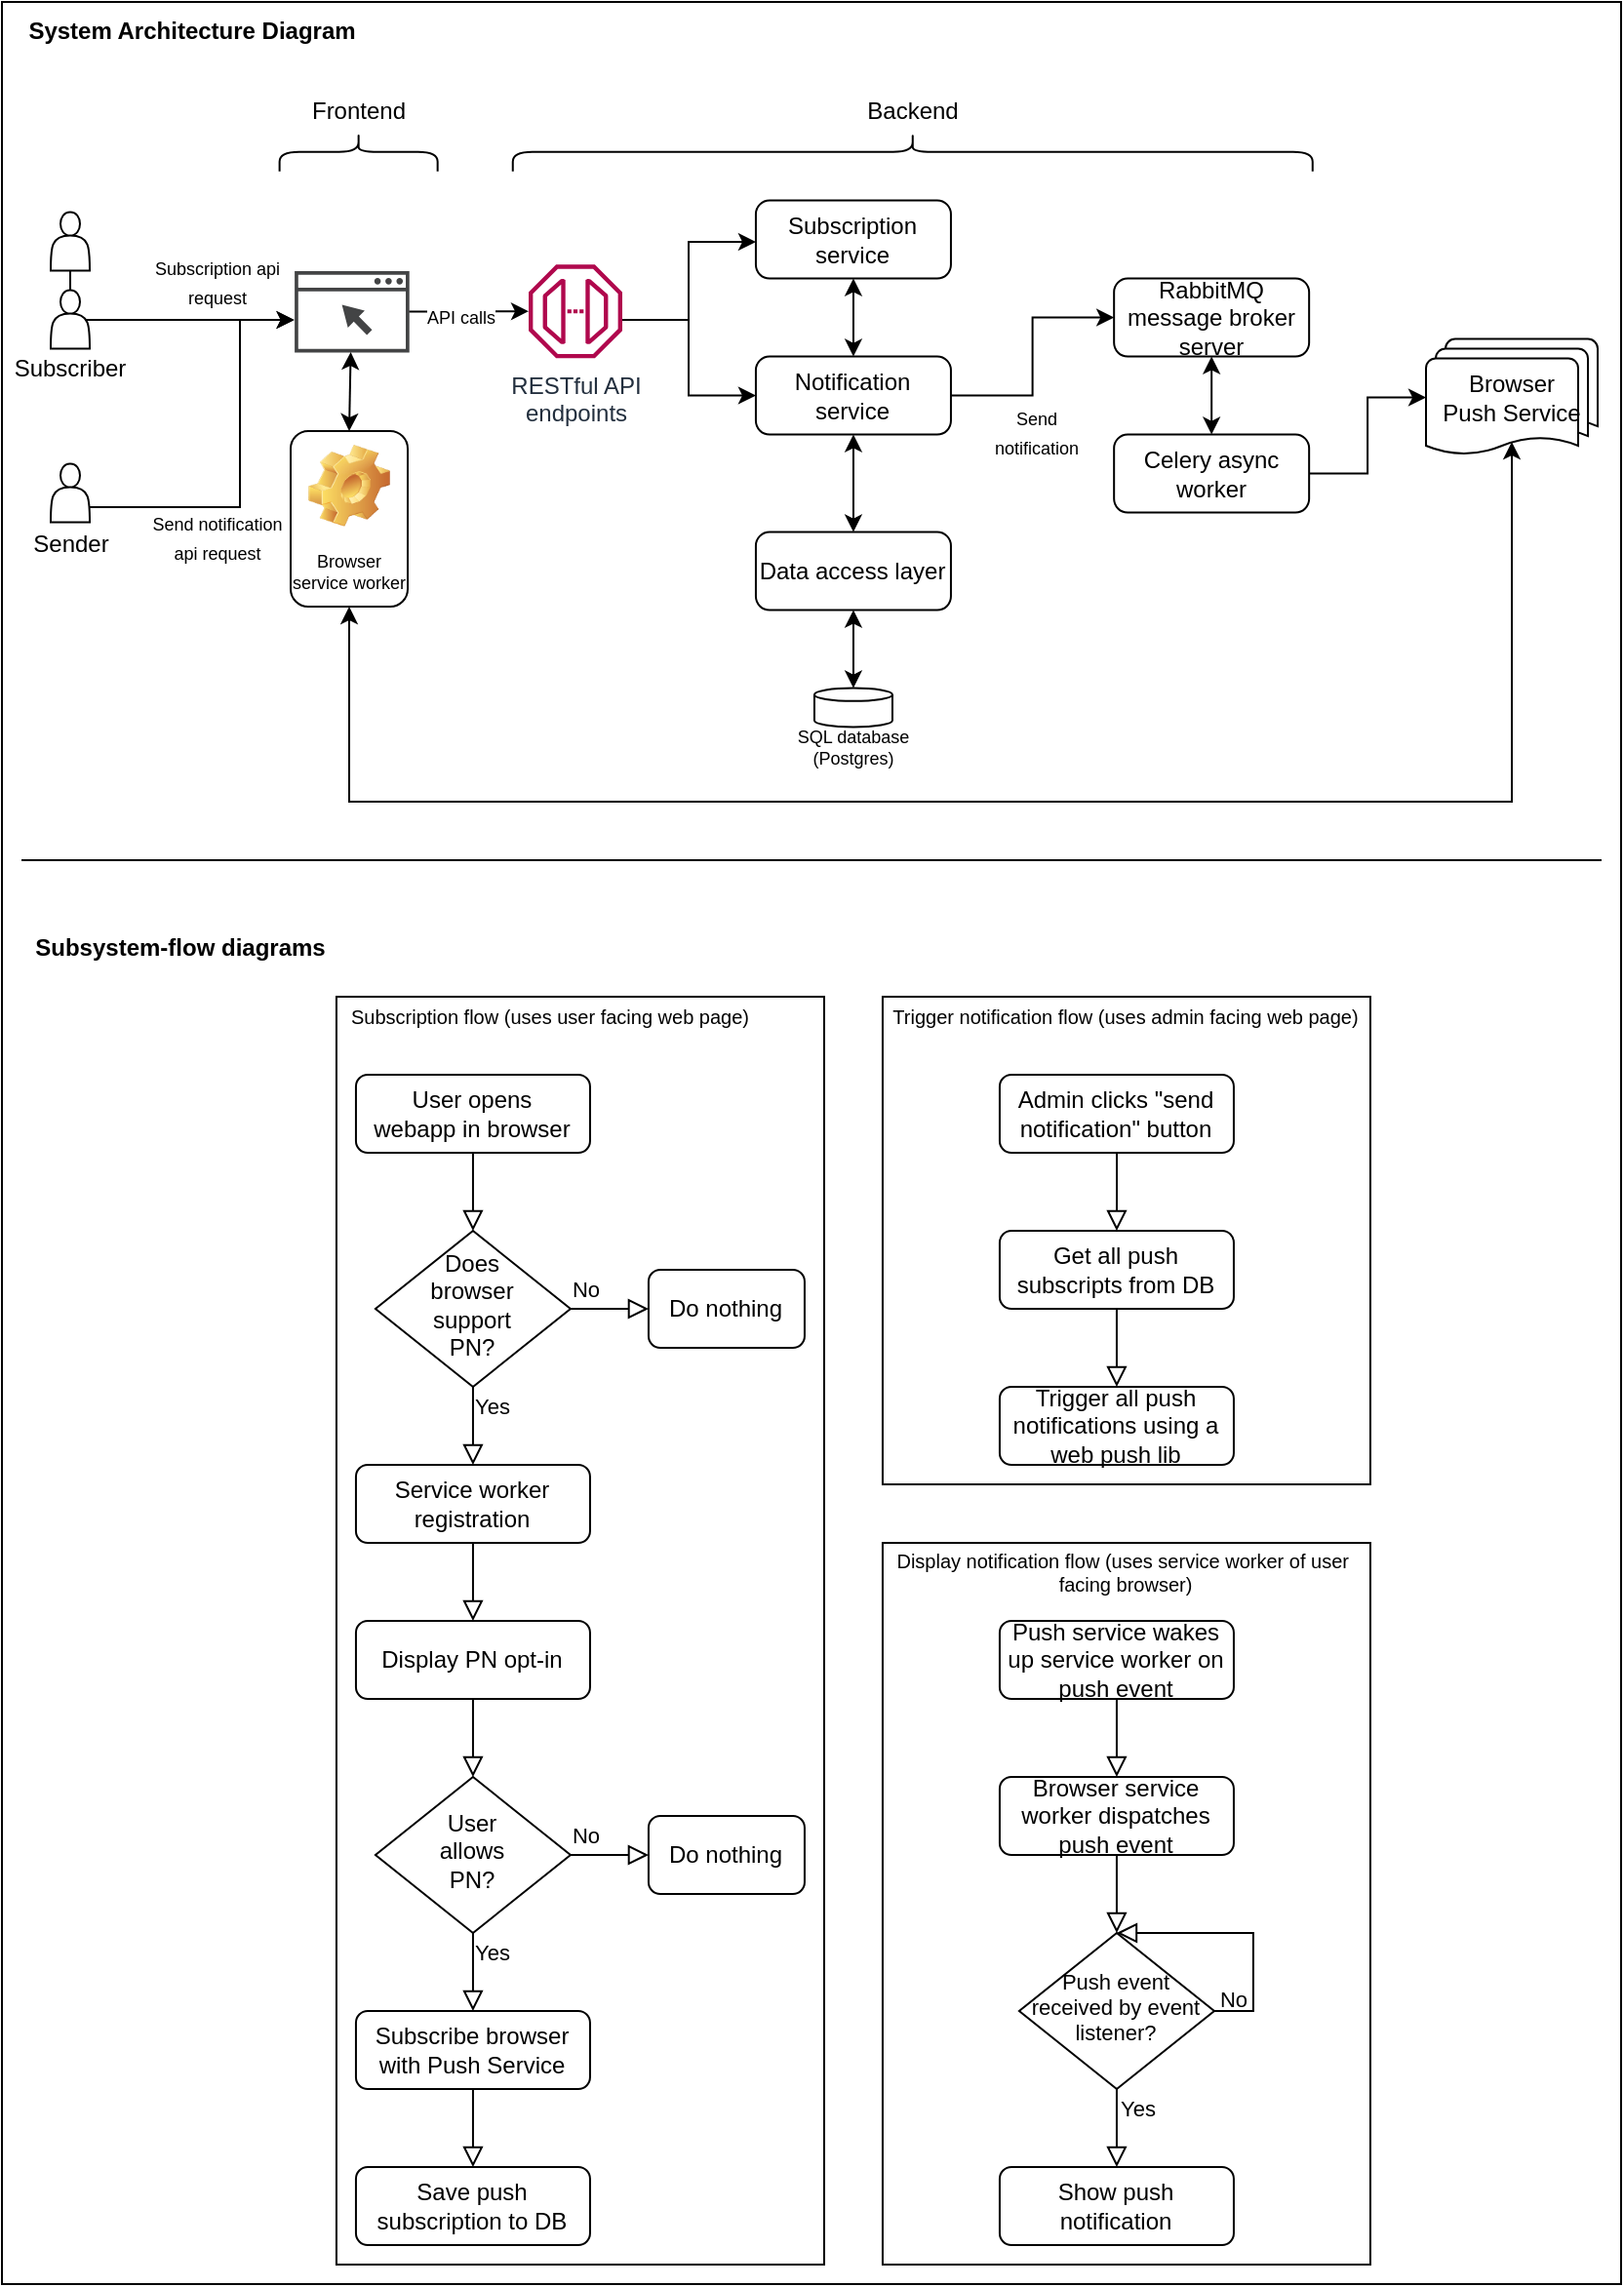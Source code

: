 <mxfile version="20.8.20" type="github">
  <diagram name="Page-1" id="N5b7pEtT-ewYYMIJ2sSQ">
    <mxGraphModel dx="3115" dy="974" grid="1" gridSize="10" guides="1" tooltips="1" connect="1" arrows="1" fold="1" page="1" pageScale="1" pageWidth="827" pageHeight="1169" math="0" shadow="0">
      <root>
        <mxCell id="0" />
        <mxCell id="1" parent="0" />
        <mxCell id="ToKSnlBWmdoKMt5lx9_--152" value="" style="rounded=0;whiteSpace=wrap;html=1;strokeColor=default;strokeWidth=1;fontSize=12;" vertex="1" parent="1">
          <mxGeometry x="-830" width="830" height="1170" as="geometry" />
        </mxCell>
        <mxCell id="ToKSnlBWmdoKMt5lx9_--4" value="" style="rounded=0;whiteSpace=wrap;html=1;fontSize=10;fillColor=default;" vertex="1" parent="1">
          <mxGeometry x="-658.53" y="510" width="250" height="650" as="geometry" />
        </mxCell>
        <mxCell id="ToKSnlBWmdoKMt5lx9_--5" value="" style="rounded=0;html=1;jettySize=auto;orthogonalLoop=1;fontSize=11;endArrow=block;endFill=0;endSize=8;strokeWidth=1;shadow=0;labelBackgroundColor=none;edgeStyle=orthogonalEdgeStyle;" edge="1" parent="1" source="ToKSnlBWmdoKMt5lx9_--6" target="ToKSnlBWmdoKMt5lx9_--9">
          <mxGeometry relative="1" as="geometry" />
        </mxCell>
        <mxCell id="ToKSnlBWmdoKMt5lx9_--6" value="User opens&lt;br&gt;webapp in browser" style="rounded=1;whiteSpace=wrap;html=1;fontSize=12;glass=0;strokeWidth=1;shadow=0;" vertex="1" parent="1">
          <mxGeometry x="-648.53" y="550" width="120" height="40" as="geometry" />
        </mxCell>
        <mxCell id="ToKSnlBWmdoKMt5lx9_--7" value="Yes" style="rounded=0;html=1;jettySize=auto;orthogonalLoop=1;fontSize=11;endArrow=block;endFill=0;endSize=8;strokeWidth=1;shadow=0;labelBackgroundColor=none;edgeStyle=orthogonalEdgeStyle;entryX=0.5;entryY=0;entryDx=0;entryDy=0;" edge="1" parent="1" source="ToKSnlBWmdoKMt5lx9_--9" target="ToKSnlBWmdoKMt5lx9_--18">
          <mxGeometry x="-0.5" y="10" relative="1" as="geometry">
            <mxPoint as="offset" />
            <mxPoint x="-608.53" y="750" as="targetPoint" />
          </mxGeometry>
        </mxCell>
        <mxCell id="ToKSnlBWmdoKMt5lx9_--8" value="No" style="edgeStyle=orthogonalEdgeStyle;rounded=0;html=1;jettySize=auto;orthogonalLoop=1;fontSize=11;endArrow=block;endFill=0;endSize=8;strokeWidth=1;shadow=0;labelBackgroundColor=none;" edge="1" parent="1" source="ToKSnlBWmdoKMt5lx9_--9" target="ToKSnlBWmdoKMt5lx9_--10">
          <mxGeometry x="-0.6" y="10" relative="1" as="geometry">
            <mxPoint as="offset" />
          </mxGeometry>
        </mxCell>
        <mxCell id="ToKSnlBWmdoKMt5lx9_--9" value="Does&lt;br&gt;browser&lt;br&gt;support&lt;br&gt;&lt;div style=&quot;&quot;&gt;&lt;span style=&quot;background-color: initial;&quot;&gt;PN?&lt;/span&gt;&lt;/div&gt;" style="rhombus;whiteSpace=wrap;html=1;shadow=0;fontFamily=Helvetica;fontSize=12;align=center;strokeWidth=1;spacing=6;spacingTop=-4;" vertex="1" parent="1">
          <mxGeometry x="-638.53" y="630" width="100" height="80" as="geometry" />
        </mxCell>
        <mxCell id="ToKSnlBWmdoKMt5lx9_--10" value="Do nothing" style="rounded=1;whiteSpace=wrap;html=1;fontSize=12;glass=0;strokeWidth=1;shadow=0;" vertex="1" parent="1">
          <mxGeometry x="-498.53" y="650" width="80" height="40" as="geometry" />
        </mxCell>
        <mxCell id="ToKSnlBWmdoKMt5lx9_--11" value="Yes" style="rounded=0;html=1;jettySize=auto;orthogonalLoop=1;fontSize=11;endArrow=block;endFill=0;endSize=8;strokeWidth=1;shadow=0;labelBackgroundColor=none;edgeStyle=orthogonalEdgeStyle;" edge="1" parent="1" source="ToKSnlBWmdoKMt5lx9_--13" target="ToKSnlBWmdoKMt5lx9_--14">
          <mxGeometry x="-0.5" y="10" relative="1" as="geometry">
            <mxPoint as="offset" />
          </mxGeometry>
        </mxCell>
        <mxCell id="ToKSnlBWmdoKMt5lx9_--12" value="No" style="edgeStyle=orthogonalEdgeStyle;rounded=0;html=1;jettySize=auto;orthogonalLoop=1;fontSize=11;endArrow=block;endFill=0;endSize=8;strokeWidth=1;shadow=0;labelBackgroundColor=none;" edge="1" parent="1" source="ToKSnlBWmdoKMt5lx9_--13">
          <mxGeometry x="-0.6" y="10" relative="1" as="geometry">
            <mxPoint as="offset" />
            <mxPoint x="-498.53" y="950" as="targetPoint" />
          </mxGeometry>
        </mxCell>
        <mxCell id="ToKSnlBWmdoKMt5lx9_--13" value="User&lt;br&gt;allows&lt;br&gt;PN?" style="rhombus;whiteSpace=wrap;html=1;shadow=0;fontFamily=Helvetica;fontSize=12;align=center;strokeWidth=1;spacing=6;spacingTop=-4;" vertex="1" parent="1">
          <mxGeometry x="-638.53" y="910" width="100" height="80" as="geometry" />
        </mxCell>
        <mxCell id="ToKSnlBWmdoKMt5lx9_--14" value="Subscribe browser with Push Service" style="rounded=1;whiteSpace=wrap;html=1;fontSize=12;glass=0;strokeWidth=1;shadow=0;" vertex="1" parent="1">
          <mxGeometry x="-648.53" y="1030" width="120" height="40" as="geometry" />
        </mxCell>
        <mxCell id="ToKSnlBWmdoKMt5lx9_--15" value="Do nothing" style="rounded=1;whiteSpace=wrap;html=1;fontSize=12;glass=0;strokeWidth=1;shadow=0;" vertex="1" parent="1">
          <mxGeometry x="-498.53" y="930" width="80" height="40" as="geometry" />
        </mxCell>
        <mxCell id="ToKSnlBWmdoKMt5lx9_--16" value="Display PN opt-in" style="rounded=1;whiteSpace=wrap;html=1;fontSize=12;glass=0;strokeWidth=1;shadow=0;" vertex="1" parent="1">
          <mxGeometry x="-648.53" y="830" width="120" height="40" as="geometry" />
        </mxCell>
        <mxCell id="ToKSnlBWmdoKMt5lx9_--17" value="" style="rounded=0;html=1;jettySize=auto;orthogonalLoop=1;fontSize=11;endArrow=block;endFill=0;endSize=8;strokeWidth=1;shadow=0;labelBackgroundColor=none;edgeStyle=orthogonalEdgeStyle;exitX=0.5;exitY=1;exitDx=0;exitDy=0;entryX=0.5;entryY=0;entryDx=0;entryDy=0;" edge="1" parent="1" source="ToKSnlBWmdoKMt5lx9_--16" target="ToKSnlBWmdoKMt5lx9_--13">
          <mxGeometry relative="1" as="geometry">
            <mxPoint x="-508.53" y="910" as="sourcePoint" />
            <mxPoint x="-508.53" y="960" as="targetPoint" />
          </mxGeometry>
        </mxCell>
        <mxCell id="ToKSnlBWmdoKMt5lx9_--18" value="Service worker registration" style="rounded=1;whiteSpace=wrap;html=1;fontSize=12;glass=0;strokeWidth=1;shadow=0;" vertex="1" parent="1">
          <mxGeometry x="-648.53" y="750" width="120" height="40" as="geometry" />
        </mxCell>
        <mxCell id="ToKSnlBWmdoKMt5lx9_--19" value="" style="rounded=0;html=1;jettySize=auto;orthogonalLoop=1;fontSize=11;endArrow=block;endFill=0;endSize=8;strokeWidth=1;shadow=0;labelBackgroundColor=none;edgeStyle=orthogonalEdgeStyle;exitX=0.5;exitY=1;exitDx=0;exitDy=0;entryX=0.5;entryY=0;entryDx=0;entryDy=0;" edge="1" parent="1" source="ToKSnlBWmdoKMt5lx9_--18" target="ToKSnlBWmdoKMt5lx9_--16">
          <mxGeometry relative="1" as="geometry">
            <mxPoint x="-499.1" y="790" as="sourcePoint" />
            <mxPoint x="-499.1" y="830" as="targetPoint" />
          </mxGeometry>
        </mxCell>
        <mxCell id="ToKSnlBWmdoKMt5lx9_--20" value="Save push subscription to DB" style="rounded=1;whiteSpace=wrap;html=1;fontSize=12;glass=0;strokeWidth=1;shadow=0;" vertex="1" parent="1">
          <mxGeometry x="-648.53" y="1110" width="120" height="40" as="geometry" />
        </mxCell>
        <mxCell id="ToKSnlBWmdoKMt5lx9_--21" value="" style="rounded=0;html=1;jettySize=auto;orthogonalLoop=1;fontSize=11;endArrow=block;endFill=0;endSize=8;strokeWidth=1;shadow=0;labelBackgroundColor=none;edgeStyle=orthogonalEdgeStyle;exitX=0.5;exitY=1;exitDx=0;exitDy=0;entryX=0.5;entryY=0;entryDx=0;entryDy=0;" edge="1" parent="1" source="ToKSnlBWmdoKMt5lx9_--14" target="ToKSnlBWmdoKMt5lx9_--20">
          <mxGeometry relative="1" as="geometry">
            <mxPoint x="-498.53" y="1080" as="sourcePoint" />
            <mxPoint x="-498.53" y="1120" as="targetPoint" />
          </mxGeometry>
        </mxCell>
        <mxCell id="ToKSnlBWmdoKMt5lx9_--24" value="Subscription flow (uses user facing web page)" style="text;html=1;strokeColor=none;fillColor=none;align=center;verticalAlign=middle;whiteSpace=wrap;rounded=0;fontSize=10;" vertex="1" parent="1">
          <mxGeometry x="-658.53" y="510" width="220" height="20" as="geometry" />
        </mxCell>
        <mxCell id="ToKSnlBWmdoKMt5lx9_--25" value="" style="rounded=0;whiteSpace=wrap;html=1;fontSize=10;fillColor=default;" vertex="1" parent="1">
          <mxGeometry x="-378.53" y="510" width="250" height="250" as="geometry" />
        </mxCell>
        <mxCell id="ToKSnlBWmdoKMt5lx9_--26" value="" style="rounded=0;html=1;jettySize=auto;orthogonalLoop=1;fontSize=11;endArrow=block;endFill=0;endSize=8;strokeWidth=1;shadow=0;labelBackgroundColor=none;edgeStyle=orthogonalEdgeStyle;" edge="1" parent="1" source="ToKSnlBWmdoKMt5lx9_--27">
          <mxGeometry relative="1" as="geometry">
            <mxPoint x="-258.53" y="630" as="targetPoint" />
          </mxGeometry>
        </mxCell>
        <mxCell id="ToKSnlBWmdoKMt5lx9_--27" value="Admin clicks &quot;send notification&quot; button" style="rounded=1;whiteSpace=wrap;html=1;fontSize=12;glass=0;strokeWidth=1;shadow=0;" vertex="1" parent="1">
          <mxGeometry x="-318.53" y="550" width="120" height="40" as="geometry" />
        </mxCell>
        <mxCell id="ToKSnlBWmdoKMt5lx9_--28" value="Get all push subscripts from DB" style="rounded=1;whiteSpace=wrap;html=1;fontSize=12;glass=0;strokeWidth=1;shadow=0;" vertex="1" parent="1">
          <mxGeometry x="-318.53" y="630" width="120" height="40" as="geometry" />
        </mxCell>
        <mxCell id="ToKSnlBWmdoKMt5lx9_--29" value="Trigger all push notifications using a web push lib" style="rounded=1;whiteSpace=wrap;html=1;fontSize=12;glass=0;strokeWidth=1;shadow=0;" vertex="1" parent="1">
          <mxGeometry x="-318.53" y="710" width="120" height="40" as="geometry" />
        </mxCell>
        <mxCell id="ToKSnlBWmdoKMt5lx9_--30" value="Trigger notification flow (uses admin facing web page)" style="text;html=1;strokeColor=none;fillColor=none;align=center;verticalAlign=middle;whiteSpace=wrap;rounded=0;fontSize=10;" vertex="1" parent="1">
          <mxGeometry x="-378.53" y="510" width="250" height="20" as="geometry" />
        </mxCell>
        <mxCell id="ToKSnlBWmdoKMt5lx9_--32" value="" style="rounded=0;html=1;jettySize=auto;orthogonalLoop=1;fontSize=11;endArrow=block;endFill=0;endSize=8;strokeWidth=1;shadow=0;labelBackgroundColor=none;edgeStyle=orthogonalEdgeStyle;exitX=0.5;exitY=1;exitDx=0;exitDy=0;entryX=0.5;entryY=0;entryDx=0;entryDy=0;" edge="1" parent="1" source="ToKSnlBWmdoKMt5lx9_--28" target="ToKSnlBWmdoKMt5lx9_--29">
          <mxGeometry relative="1" as="geometry">
            <mxPoint x="-178.53" y="670" as="sourcePoint" />
            <mxPoint x="-178.53" y="710" as="targetPoint" />
          </mxGeometry>
        </mxCell>
        <mxCell id="ToKSnlBWmdoKMt5lx9_--33" value="" style="rounded=0;whiteSpace=wrap;html=1;fontSize=10;fillColor=default;" vertex="1" parent="1">
          <mxGeometry x="-378.53" y="790" width="250" height="370" as="geometry" />
        </mxCell>
        <mxCell id="ToKSnlBWmdoKMt5lx9_--34" value="" style="rounded=0;html=1;jettySize=auto;orthogonalLoop=1;fontSize=11;endArrow=block;endFill=0;endSize=8;strokeWidth=1;shadow=0;labelBackgroundColor=none;edgeStyle=orthogonalEdgeStyle;entryX=0.5;entryY=0;entryDx=0;entryDy=0;" edge="1" parent="1" source="ToKSnlBWmdoKMt5lx9_--35" target="ToKSnlBWmdoKMt5lx9_--40">
          <mxGeometry relative="1" as="geometry">
            <mxPoint x="-258.53" y="990" as="targetPoint" />
          </mxGeometry>
        </mxCell>
        <mxCell id="ToKSnlBWmdoKMt5lx9_--35" value="Browser service worker dispatches push event" style="rounded=1;whiteSpace=wrap;html=1;fontSize=12;glass=0;strokeWidth=1;shadow=0;" vertex="1" parent="1">
          <mxGeometry x="-318.53" y="910" width="120" height="40" as="geometry" />
        </mxCell>
        <mxCell id="ToKSnlBWmdoKMt5lx9_--36" value="Show push notification" style="rounded=1;whiteSpace=wrap;html=1;fontSize=12;glass=0;strokeWidth=1;shadow=0;" vertex="1" parent="1">
          <mxGeometry x="-318.53" y="1110" width="120" height="40" as="geometry" />
        </mxCell>
        <mxCell id="ToKSnlBWmdoKMt5lx9_--37" value="Display notification flow (uses service worker of user&amp;nbsp; facing browser)" style="text;html=1;strokeColor=none;fillColor=none;align=center;verticalAlign=middle;whiteSpace=wrap;rounded=0;fontSize=10;" vertex="1" parent="1">
          <mxGeometry x="-378.53" y="790" width="250" height="30" as="geometry" />
        </mxCell>
        <mxCell id="ToKSnlBWmdoKMt5lx9_--38" value="" style="rounded=0;html=1;jettySize=auto;orthogonalLoop=1;fontSize=11;endArrow=block;endFill=0;endSize=8;strokeWidth=1;shadow=0;labelBackgroundColor=none;edgeStyle=orthogonalEdgeStyle;exitX=0.5;exitY=1;exitDx=0;exitDy=0;entryX=0.5;entryY=0;entryDx=0;entryDy=0;" edge="1" parent="1" source="ToKSnlBWmdoKMt5lx9_--40" target="ToKSnlBWmdoKMt5lx9_--36">
          <mxGeometry relative="1" as="geometry">
            <mxPoint x="-258.53" y="1030" as="sourcePoint" />
            <mxPoint x="-178.53" y="1070" as="targetPoint" />
          </mxGeometry>
        </mxCell>
        <mxCell id="ToKSnlBWmdoKMt5lx9_--39" value="Yes" style="edgeLabel;html=1;align=center;verticalAlign=middle;resizable=0;points=[];fontSize=11;" vertex="1" connectable="0" parent="ToKSnlBWmdoKMt5lx9_--38">
          <mxGeometry x="-0.274" y="1" relative="1" as="geometry">
            <mxPoint x="9" y="-5" as="offset" />
          </mxGeometry>
        </mxCell>
        <mxCell id="ToKSnlBWmdoKMt5lx9_--40" value="Push event received by event listener?" style="rhombus;whiteSpace=wrap;html=1;shadow=0;fontFamily=Helvetica;fontSize=11;align=center;strokeWidth=1;spacing=6;spacingTop=-4;" vertex="1" parent="1">
          <mxGeometry x="-308.53" y="990" width="100" height="80" as="geometry" />
        </mxCell>
        <mxCell id="ToKSnlBWmdoKMt5lx9_--41" value="No" style="edgeStyle=orthogonalEdgeStyle;rounded=0;html=1;jettySize=auto;orthogonalLoop=1;fontSize=11;endArrow=block;endFill=0;endSize=8;strokeWidth=1;shadow=0;labelBackgroundColor=none;exitX=1;exitY=0.5;exitDx=0;exitDy=0;entryX=0.5;entryY=0;entryDx=0;entryDy=0;" edge="1" parent="1" source="ToKSnlBWmdoKMt5lx9_--40" target="ToKSnlBWmdoKMt5lx9_--40">
          <mxGeometry x="-0.6" y="10" relative="1" as="geometry">
            <mxPoint as="offset" />
            <mxPoint x="-208.53" y="1040" as="sourcePoint" />
            <mxPoint x="-168.53" y="1030" as="targetPoint" />
            <Array as="points">
              <mxPoint x="-188.53" y="1030" />
              <mxPoint x="-188.53" y="990" />
            </Array>
          </mxGeometry>
        </mxCell>
        <mxCell id="ToKSnlBWmdoKMt5lx9_--58" value="Push service wakes up service worker on push event" style="rounded=1;whiteSpace=wrap;html=1;fontSize=12;glass=0;strokeWidth=1;shadow=0;" vertex="1" parent="1">
          <mxGeometry x="-318.53" y="830" width="120" height="40" as="geometry" />
        </mxCell>
        <mxCell id="ToKSnlBWmdoKMt5lx9_--59" value="" style="rounded=0;html=1;jettySize=auto;orthogonalLoop=1;fontSize=11;endArrow=block;endFill=0;endSize=8;strokeWidth=1;shadow=0;labelBackgroundColor=none;edgeStyle=orthogonalEdgeStyle;entryX=0.5;entryY=0;entryDx=0;entryDy=0;exitX=0.5;exitY=1;exitDx=0;exitDy=0;" edge="1" parent="1" source="ToKSnlBWmdoKMt5lx9_--58" target="ToKSnlBWmdoKMt5lx9_--35">
          <mxGeometry relative="1" as="geometry">
            <mxPoint x="-178.53" y="910" as="targetPoint" />
            <mxPoint x="-178.53" y="870" as="sourcePoint" />
          </mxGeometry>
        </mxCell>
        <mxCell id="ToKSnlBWmdoKMt5lx9_--92" value="" style="edgeStyle=orthogonalEdgeStyle;rounded=0;orthogonalLoop=1;jettySize=auto;html=1;" edge="1" parent="1" source="ToKSnlBWmdoKMt5lx9_--86" target="ToKSnlBWmdoKMt5lx9_--89">
          <mxGeometry relative="1" as="geometry">
            <mxPoint x="-532" y="81.01" as="targetPoint" />
          </mxGeometry>
        </mxCell>
        <mxCell id="ToKSnlBWmdoKMt5lx9_--146" value="&lt;font style=&quot;font-size: 9px;&quot;&gt;API calls&lt;/font&gt;" style="edgeLabel;html=1;align=center;verticalAlign=middle;resizable=0;points=[];fontSize=12;" vertex="1" connectable="0" parent="ToKSnlBWmdoKMt5lx9_--92">
          <mxGeometry x="-0.152" y="-2" relative="1" as="geometry">
            <mxPoint as="offset" />
          </mxGeometry>
        </mxCell>
        <mxCell id="ToKSnlBWmdoKMt5lx9_--86" value="" style="sketch=0;pointerEvents=1;shadow=0;dashed=0;html=1;strokeColor=none;fillColor=#434445;aspect=fixed;labelPosition=center;verticalLabelPosition=bottom;verticalAlign=top;align=center;outlineConnect=0;shape=mxgraph.vvd.web_browser;strokeWidth=0;" vertex="1" parent="1">
          <mxGeometry x="-680.2" y="137.76" width="58.8" height="41.75" as="geometry" />
        </mxCell>
        <mxCell id="ToKSnlBWmdoKMt5lx9_--103" value="" style="edgeStyle=orthogonalEdgeStyle;rounded=0;orthogonalLoop=1;jettySize=auto;html=1;" edge="1" parent="1" source="ToKSnlBWmdoKMt5lx9_--89" target="ToKSnlBWmdoKMt5lx9_--100">
          <mxGeometry relative="1" as="geometry">
            <mxPoint x="-542.53" y="162.75" as="sourcePoint" />
            <Array as="points">
              <mxPoint x="-478" y="163" />
              <mxPoint x="-478" y="123" />
            </Array>
          </mxGeometry>
        </mxCell>
        <mxCell id="ToKSnlBWmdoKMt5lx9_--104" style="edgeStyle=orthogonalEdgeStyle;rounded=0;orthogonalLoop=1;jettySize=auto;html=1;entryX=0;entryY=0.5;entryDx=0;entryDy=0;" edge="1" parent="1" source="ToKSnlBWmdoKMt5lx9_--89" target="ToKSnlBWmdoKMt5lx9_--101">
          <mxGeometry relative="1" as="geometry">
            <mxPoint x="-542.53" y="162.75" as="sourcePoint" />
            <Array as="points">
              <mxPoint x="-478" y="163" />
              <mxPoint x="-478" y="202" />
            </Array>
          </mxGeometry>
        </mxCell>
        <mxCell id="ToKSnlBWmdoKMt5lx9_--89" value="RESTful API&lt;br&gt;endpoints" style="sketch=0;outlineConnect=0;fontColor=#232F3E;gradientColor=none;fillColor=#B0084D;strokeColor=none;dashed=0;verticalLabelPosition=bottom;verticalAlign=top;align=center;html=1;fontSize=12;fontStyle=0;aspect=fixed;pointerEvents=1;shape=mxgraph.aws4.endpoint;" vertex="1" parent="1">
          <mxGeometry x="-560" y="134.64" width="48" height="48" as="geometry" />
        </mxCell>
        <mxCell id="ToKSnlBWmdoKMt5lx9_--100" value="Subscription service" style="rounded=1;whiteSpace=wrap;html=1;absoluteArcSize=1;arcSize=14;strokeWidth=1;" vertex="1" parent="1">
          <mxGeometry x="-443.53" y="101.76" width="100" height="40" as="geometry" />
        </mxCell>
        <mxCell id="ToKSnlBWmdoKMt5lx9_--132" value="" style="edgeStyle=orthogonalEdgeStyle;rounded=0;orthogonalLoop=1;jettySize=auto;html=1;fontSize=12;" edge="1" parent="1" source="ToKSnlBWmdoKMt5lx9_--101" target="ToKSnlBWmdoKMt5lx9_--128">
          <mxGeometry relative="1" as="geometry" />
        </mxCell>
        <mxCell id="ToKSnlBWmdoKMt5lx9_--133" value="&lt;font style=&quot;font-size: 9px;&quot;&gt;Send&lt;br&gt;notification&lt;/font&gt;" style="edgeLabel;html=1;align=center;verticalAlign=middle;resizable=0;points=[];fontSize=12;" vertex="1" connectable="0" parent="ToKSnlBWmdoKMt5lx9_--132">
          <mxGeometry x="-0.384" y="1" relative="1" as="geometry">
            <mxPoint x="5" y="19" as="offset" />
          </mxGeometry>
        </mxCell>
        <mxCell id="ToKSnlBWmdoKMt5lx9_--101" value="Notification service" style="rounded=1;whiteSpace=wrap;html=1;absoluteArcSize=1;arcSize=14;strokeWidth=1;" vertex="1" parent="1">
          <mxGeometry x="-443.53" y="181.76" width="100" height="40" as="geometry" />
        </mxCell>
        <mxCell id="ToKSnlBWmdoKMt5lx9_--141" style="edgeStyle=orthogonalEdgeStyle;rounded=0;orthogonalLoop=1;jettySize=auto;html=1;fontSize=12;" edge="1" parent="1" source="ToKSnlBWmdoKMt5lx9_--105" target="ToKSnlBWmdoKMt5lx9_--86">
          <mxGeometry relative="1" as="geometry">
            <mxPoint x="-672" y="162.76" as="targetPoint" />
            <Array as="points">
              <mxPoint x="-795" y="163" />
            </Array>
          </mxGeometry>
        </mxCell>
        <mxCell id="ToKSnlBWmdoKMt5lx9_--105" value="" style="shape=actor;whiteSpace=wrap;html=1;fontSize=9;" vertex="1" parent="1">
          <mxGeometry x="-805" y="107.76" width="20" height="30" as="geometry" />
        </mxCell>
        <mxCell id="ToKSnlBWmdoKMt5lx9_--106" value="" style="shape=actor;whiteSpace=wrap;html=1;fontSize=9;" vertex="1" parent="1">
          <mxGeometry x="-805" y="147.76" width="20" height="30" as="geometry" />
        </mxCell>
        <mxCell id="ToKSnlBWmdoKMt5lx9_--109" value="" style="endArrow=classic;startArrow=classic;html=1;rounded=0;fontSize=9;entryX=0.5;entryY=1;entryDx=0;entryDy=0;exitX=0.5;exitY=0;exitDx=0;exitDy=0;" edge="1" parent="1" source="ToKSnlBWmdoKMt5lx9_--101" target="ToKSnlBWmdoKMt5lx9_--100">
          <mxGeometry width="50" height="50" relative="1" as="geometry">
            <mxPoint x="-393.53" y="241.76" as="sourcePoint" />
            <mxPoint x="-343.53" y="191.76" as="targetPoint" />
          </mxGeometry>
        </mxCell>
        <mxCell id="ToKSnlBWmdoKMt5lx9_--110" value="" style="endArrow=classic;startArrow=classic;html=1;rounded=0;fontSize=9;entryX=0.5;entryY=1;entryDx=0;entryDy=0;exitX=0.5;exitY=0;exitDx=0;exitDy=0;" edge="1" parent="1" source="ToKSnlBWmdoKMt5lx9_--111" target="ToKSnlBWmdoKMt5lx9_--101">
          <mxGeometry width="50" height="50" relative="1" as="geometry">
            <mxPoint x="-393.53" y="261.76" as="sourcePoint" />
            <mxPoint x="-351.53" y="241.76" as="targetPoint" />
          </mxGeometry>
        </mxCell>
        <mxCell id="ToKSnlBWmdoKMt5lx9_--111" value="Data access layer" style="rounded=1;whiteSpace=wrap;html=1;absoluteArcSize=1;arcSize=14;strokeWidth=1;" vertex="1" parent="1">
          <mxGeometry x="-443.53" y="271.76" width="100" height="40" as="geometry" />
        </mxCell>
        <mxCell id="ToKSnlBWmdoKMt5lx9_--112" value="" style="strokeWidth=1;html=1;shape=mxgraph.flowchart.database;whiteSpace=wrap;fontSize=9;" vertex="1" parent="1">
          <mxGeometry x="-413.53" y="351.76" width="40" height="20" as="geometry" />
        </mxCell>
        <mxCell id="ToKSnlBWmdoKMt5lx9_--113" value="" style="endArrow=classic;startArrow=classic;html=1;rounded=0;fontSize=9;entryX=0.5;entryY=1;entryDx=0;entryDy=0;exitX=0.5;exitY=0;exitDx=0;exitDy=0;exitPerimeter=0;" edge="1" parent="1" source="ToKSnlBWmdoKMt5lx9_--112" target="ToKSnlBWmdoKMt5lx9_--111">
          <mxGeometry width="50" height="50" relative="1" as="geometry">
            <mxPoint x="-393.53" y="351.76" as="sourcePoint" />
            <mxPoint x="-393.95" y="311.76" as="targetPoint" />
          </mxGeometry>
        </mxCell>
        <mxCell id="ToKSnlBWmdoKMt5lx9_--114" value="SQL database&lt;br&gt;(Postgres)" style="text;html=1;align=center;verticalAlign=middle;resizable=0;points=[];autosize=1;strokeColor=none;fillColor=none;fontSize=9;" vertex="1" parent="1">
          <mxGeometry x="-433.53" y="361.76" width="80" height="40" as="geometry" />
        </mxCell>
        <mxCell id="ToKSnlBWmdoKMt5lx9_--115" value="&lt;span style=&quot;font-weight: normal;&quot;&gt;Browser service worker&lt;/span&gt;" style="label;whiteSpace=wrap;html=1;align=center;verticalAlign=bottom;spacingLeft=0;spacingBottom=4;imageAlign=center;imageVerticalAlign=top;image=img/clipart/Gear_128x128.png;fontSize=9;" vertex="1" parent="1">
          <mxGeometry x="-682" y="220" width="60" height="90" as="geometry" />
        </mxCell>
        <mxCell id="ToKSnlBWmdoKMt5lx9_--140" style="edgeStyle=orthogonalEdgeStyle;rounded=0;orthogonalLoop=1;jettySize=auto;html=1;fontSize=12;" edge="1" parent="1" source="ToKSnlBWmdoKMt5lx9_--116" target="ToKSnlBWmdoKMt5lx9_--86">
          <mxGeometry relative="1" as="geometry">
            <mxPoint x="-672" y="162.76" as="targetPoint" />
            <Array as="points">
              <mxPoint x="-708" y="259" />
              <mxPoint x="-708" y="163" />
            </Array>
          </mxGeometry>
        </mxCell>
        <mxCell id="ToKSnlBWmdoKMt5lx9_--116" value="" style="shape=actor;whiteSpace=wrap;html=1;fontSize=9;" vertex="1" parent="1">
          <mxGeometry x="-805" y="236.76" width="20" height="30" as="geometry" />
        </mxCell>
        <mxCell id="ToKSnlBWmdoKMt5lx9_--120" value="" style="endArrow=classic;startArrow=classic;html=1;rounded=0;fontSize=9;exitX=0.5;exitY=0;exitDx=0;exitDy=0;" edge="1" parent="1" source="ToKSnlBWmdoKMt5lx9_--115" target="ToKSnlBWmdoKMt5lx9_--86">
          <mxGeometry width="50" height="50" relative="1" as="geometry">
            <mxPoint x="-752.6" y="273.76" as="sourcePoint" />
            <mxPoint x="-702.6" y="223.76" as="targetPoint" />
          </mxGeometry>
        </mxCell>
        <mxCell id="ToKSnlBWmdoKMt5lx9_--121" value="" style="shape=curlyBracket;whiteSpace=wrap;html=1;rounded=1;flipH=1;labelPosition=right;verticalLabelPosition=middle;align=left;verticalAlign=middle;strokeColor=default;strokeWidth=1;fontSize=12;rotation=-90;" vertex="1" parent="1">
          <mxGeometry x="-657.18" y="36.38" width="20" height="81.02" as="geometry" />
        </mxCell>
        <mxCell id="ToKSnlBWmdoKMt5lx9_--124" value="Frontend" style="text;html=1;strokeColor=none;fillColor=none;align=center;verticalAlign=middle;whiteSpace=wrap;rounded=0;fontSize=12;" vertex="1" parent="1">
          <mxGeometry x="-677.18" y="41.02" width="60" height="30" as="geometry" />
        </mxCell>
        <mxCell id="ToKSnlBWmdoKMt5lx9_--125" value="" style="shape=curlyBracket;whiteSpace=wrap;html=1;rounded=1;flipH=1;labelPosition=right;verticalLabelPosition=middle;align=left;verticalAlign=middle;strokeColor=default;strokeWidth=1;fontSize=12;rotation=-90;" vertex="1" parent="1">
          <mxGeometry x="-373.12" y="-128.1" width="20" height="410" as="geometry" />
        </mxCell>
        <mxCell id="ToKSnlBWmdoKMt5lx9_--126" value="Backend" style="text;html=1;strokeColor=none;fillColor=none;align=center;verticalAlign=middle;whiteSpace=wrap;rounded=0;fontSize=12;" vertex="1" parent="1">
          <mxGeometry x="-393.12" y="41.02" width="60" height="30" as="geometry" />
        </mxCell>
        <mxCell id="ToKSnlBWmdoKMt5lx9_--128" value="RabbitMQ message broker&lt;br&gt;server" style="rounded=1;whiteSpace=wrap;html=1;absoluteArcSize=1;arcSize=14;strokeWidth=1;" vertex="1" parent="1">
          <mxGeometry x="-259.92" y="141.76" width="100" height="40" as="geometry" />
        </mxCell>
        <mxCell id="ToKSnlBWmdoKMt5lx9_--144" value="" style="edgeStyle=orthogonalEdgeStyle;rounded=0;orthogonalLoop=1;jettySize=auto;html=1;fontSize=12;" edge="1" parent="1" source="ToKSnlBWmdoKMt5lx9_--129" target="ToKSnlBWmdoKMt5lx9_--135">
          <mxGeometry relative="1" as="geometry" />
        </mxCell>
        <mxCell id="ToKSnlBWmdoKMt5lx9_--129" value="Celery async worker" style="rounded=1;whiteSpace=wrap;html=1;absoluteArcSize=1;arcSize=14;strokeWidth=1;" vertex="1" parent="1">
          <mxGeometry x="-259.92" y="221.76" width="100" height="40" as="geometry" />
        </mxCell>
        <mxCell id="ToKSnlBWmdoKMt5lx9_--134" value="" style="endArrow=classic;startArrow=classic;html=1;rounded=0;fontSize=9;entryX=0.5;entryY=1;entryDx=0;entryDy=0;exitX=0.5;exitY=0;exitDx=0;exitDy=0;" edge="1" parent="1" source="ToKSnlBWmdoKMt5lx9_--129" target="ToKSnlBWmdoKMt5lx9_--128">
          <mxGeometry width="50" height="50" relative="1" as="geometry">
            <mxPoint x="-479.92" y="251.76" as="sourcePoint" />
            <mxPoint x="-429.92" y="201.76" as="targetPoint" />
          </mxGeometry>
        </mxCell>
        <mxCell id="ToKSnlBWmdoKMt5lx9_--135" value="&lt;font style=&quot;font-size: 12px;&quot;&gt;Browser&lt;br&gt;Push Service&lt;br&gt;&lt;/font&gt;" style="strokeWidth=1;html=1;shape=mxgraph.flowchart.multi-document;whiteSpace=wrap;strokeColor=default;fontSize=9;" vertex="1" parent="1">
          <mxGeometry x="-100" y="172.76" width="88" height="60" as="geometry" />
        </mxCell>
        <mxCell id="ToKSnlBWmdoKMt5lx9_--142" value="&lt;font style=&quot;font-size: 9px;&quot;&gt;Subscription api&lt;br&gt;request&lt;/font&gt;" style="edgeLabel;html=1;align=center;verticalAlign=middle;resizable=0;points=[];fontSize=12;" vertex="1" connectable="0" parent="1">
          <mxGeometry x="-720.003" y="142.76" as="geometry" />
        </mxCell>
        <mxCell id="ToKSnlBWmdoKMt5lx9_--143" value="&lt;font style=&quot;font-size: 9px;&quot;&gt;Send notification&lt;br&gt;api request&lt;/font&gt;" style="edgeLabel;html=1;align=center;verticalAlign=middle;resizable=0;points=[];fontSize=12;" vertex="1" connectable="0" parent="1">
          <mxGeometry x="-720.003" y="273.8" as="geometry" />
        </mxCell>
        <mxCell id="ToKSnlBWmdoKMt5lx9_--147" value="Subscriber" style="text;html=1;strokeColor=none;fillColor=none;align=center;verticalAlign=middle;whiteSpace=wrap;rounded=0;fontSize=12;" vertex="1" parent="1">
          <mxGeometry x="-825" y="172.76" width="60" height="30" as="geometry" />
        </mxCell>
        <mxCell id="ToKSnlBWmdoKMt5lx9_--148" value="Sender" style="text;html=1;strokeColor=none;fillColor=none;align=center;verticalAlign=middle;whiteSpace=wrap;rounded=0;fontSize=12;" vertex="1" parent="1">
          <mxGeometry x="-821.5" y="262.76" width="53" height="30" as="geometry" />
        </mxCell>
        <mxCell id="ToKSnlBWmdoKMt5lx9_--149" value="System Architecture Diagram" style="text;html=1;strokeColor=none;fillColor=none;align=center;verticalAlign=middle;whiteSpace=wrap;rounded=0;fontSize=12;fontStyle=1" vertex="1" parent="1">
          <mxGeometry x="-825" width="185" height="30" as="geometry" />
        </mxCell>
        <mxCell id="ToKSnlBWmdoKMt5lx9_--150" value="Subsystem-flow diagrams" style="text;html=1;strokeColor=none;fillColor=none;align=center;verticalAlign=middle;whiteSpace=wrap;rounded=0;fontSize=12;fontStyle=1" vertex="1" parent="1">
          <mxGeometry x="-827" y="470" width="177" height="30" as="geometry" />
        </mxCell>
        <mxCell id="ToKSnlBWmdoKMt5lx9_--151" value="" style="endArrow=none;html=1;rounded=0;fontSize=12;" edge="1" parent="1">
          <mxGeometry width="50" height="50" relative="1" as="geometry">
            <mxPoint x="-820" y="440" as="sourcePoint" />
            <mxPoint x="-10" y="440" as="targetPoint" />
          </mxGeometry>
        </mxCell>
        <mxCell id="ToKSnlBWmdoKMt5lx9_--153" value="" style="endArrow=classic;startArrow=classic;html=1;rounded=0;fontSize=12;entryX=0.5;entryY=0.88;entryDx=0;entryDy=0;entryPerimeter=0;exitX=0.5;exitY=1;exitDx=0;exitDy=0;edgeStyle=orthogonalEdgeStyle;" edge="1" parent="1" source="ToKSnlBWmdoKMt5lx9_--115" target="ToKSnlBWmdoKMt5lx9_--135">
          <mxGeometry width="50" height="50" relative="1" as="geometry">
            <mxPoint x="-480" y="470" as="sourcePoint" />
            <mxPoint x="-430" y="420" as="targetPoint" />
            <Array as="points">
              <mxPoint x="-652" y="410" />
              <mxPoint x="-56" y="410" />
            </Array>
          </mxGeometry>
        </mxCell>
      </root>
    </mxGraphModel>
  </diagram>
</mxfile>
